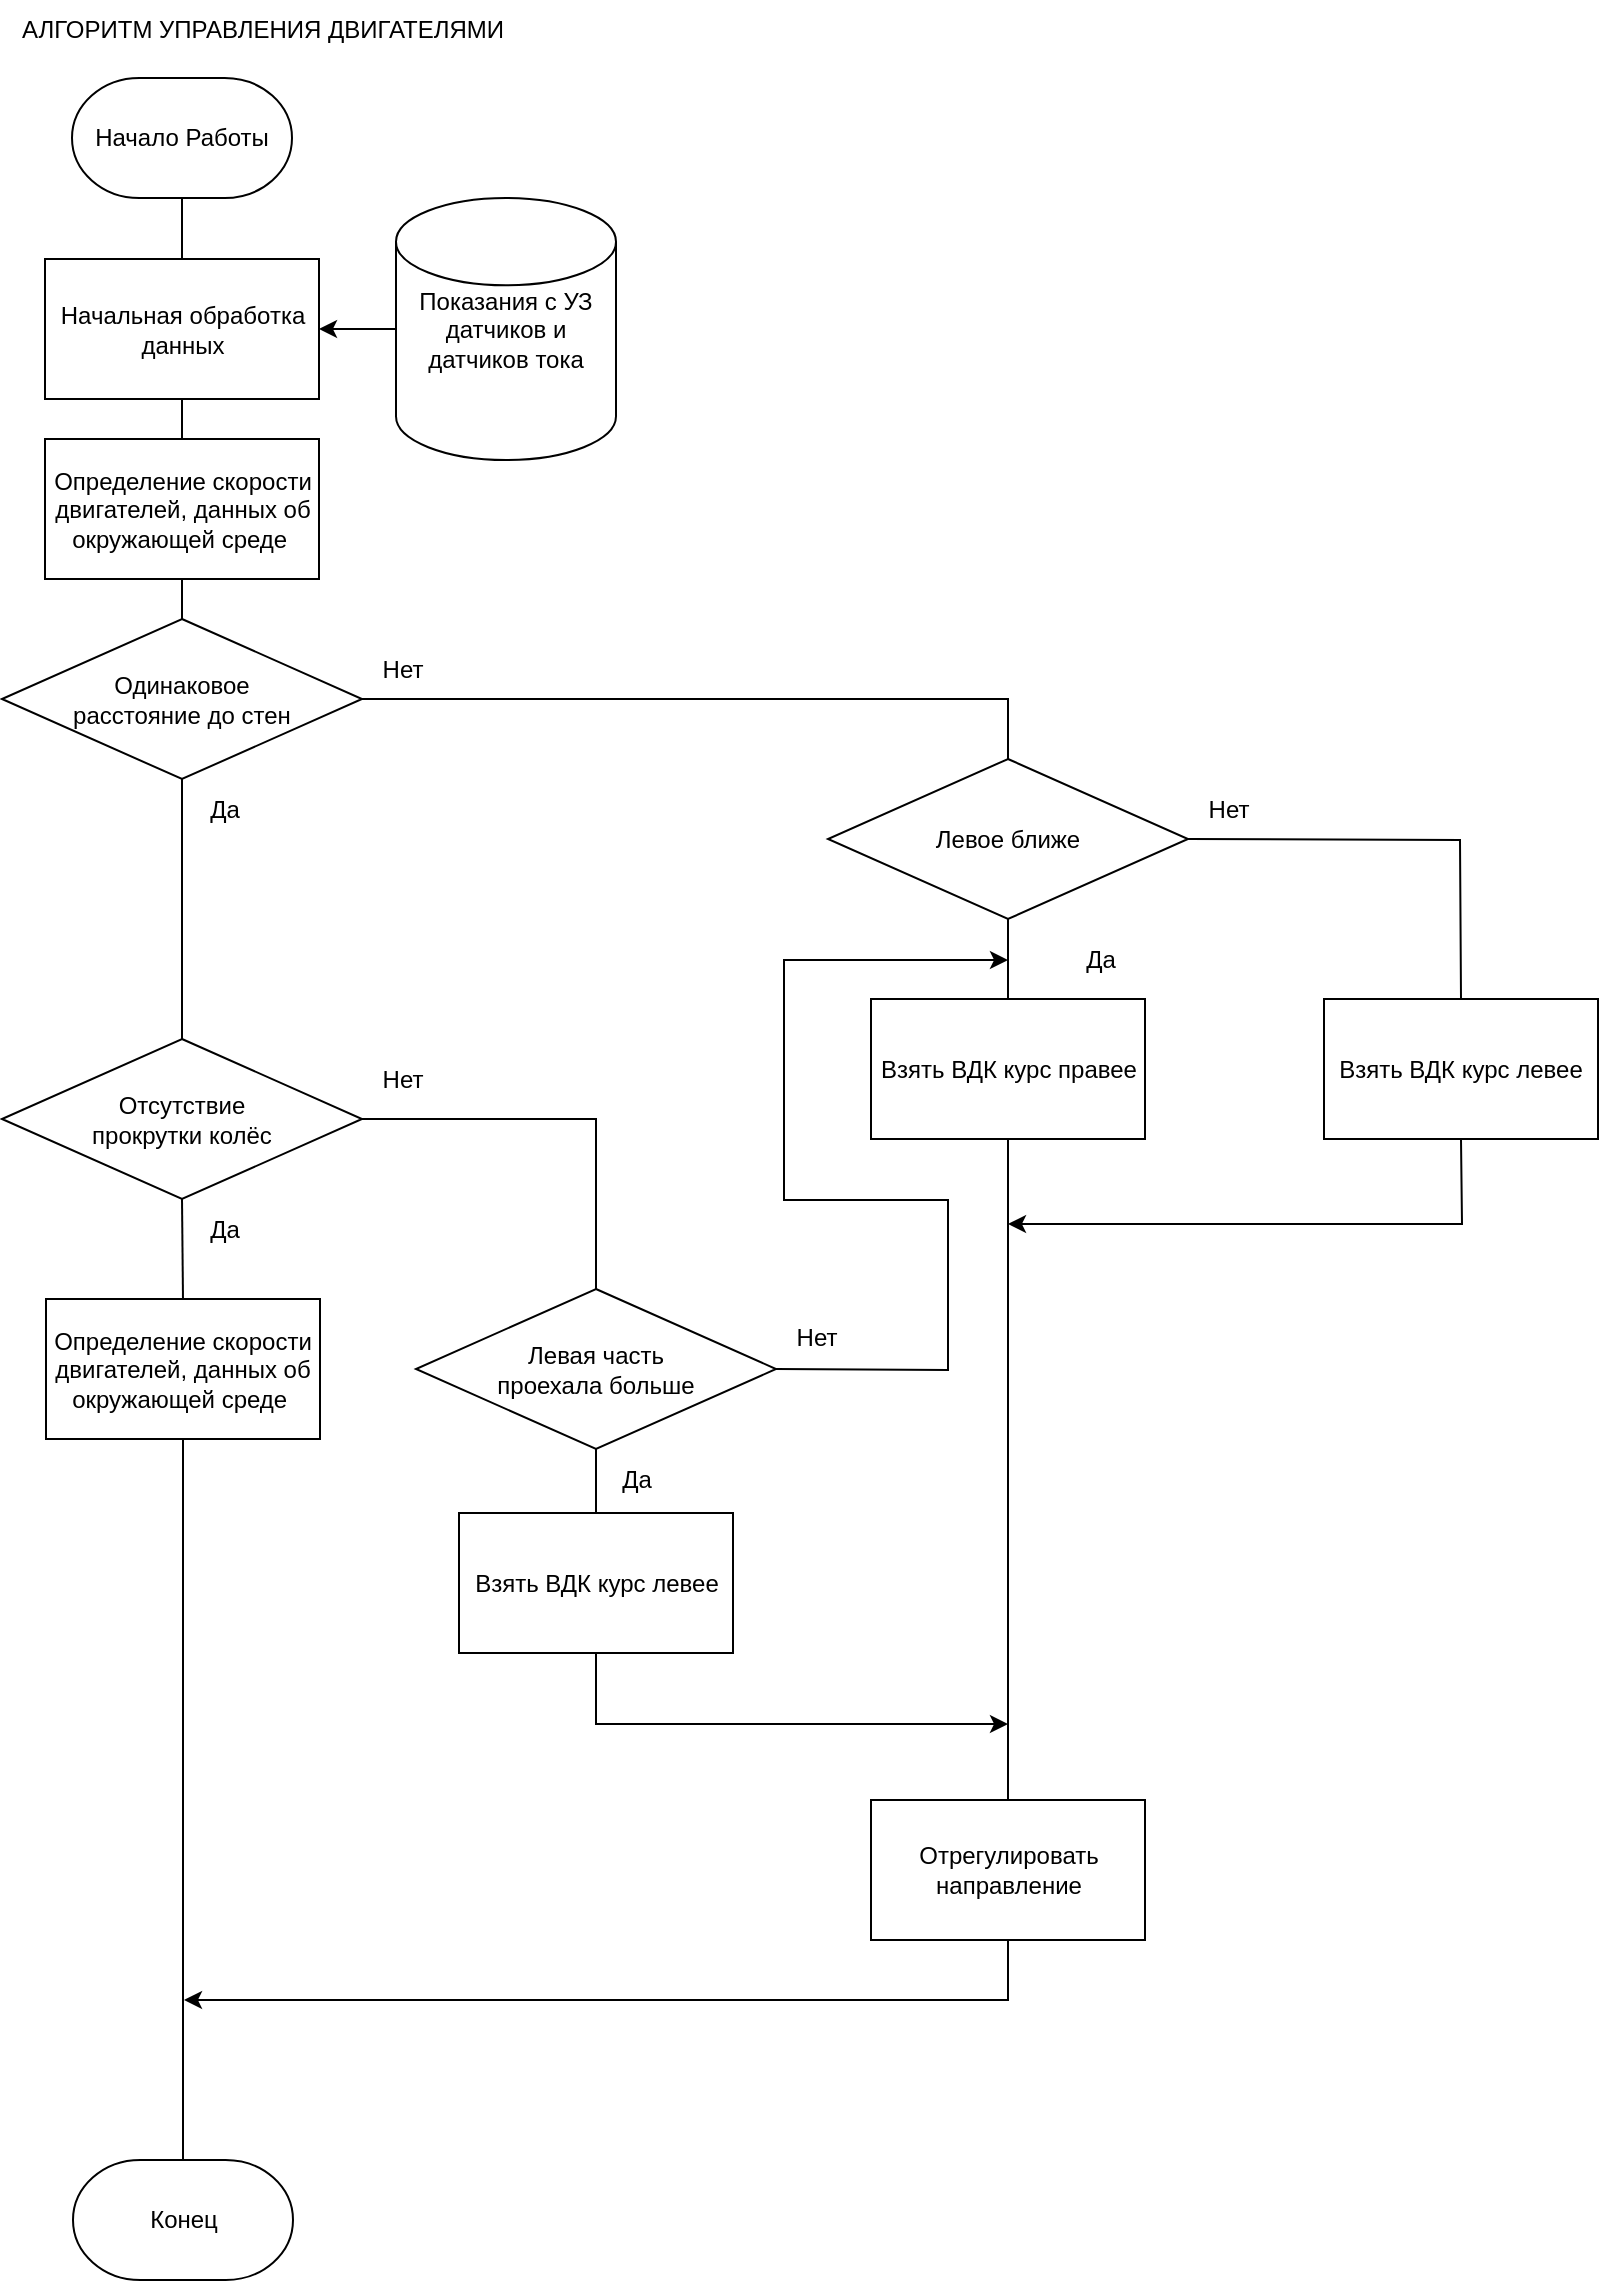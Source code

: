 <mxfile version="20.0.2" type="github">
  <diagram id="5VNmNU1-eSbj-i2qsMjm" name="Page-1">
    <mxGraphModel dx="2336" dy="1197" grid="1" gridSize="10" guides="1" tooltips="1" connect="1" arrows="1" fold="1" page="1" pageScale="1" pageWidth="827" pageHeight="1169" math="0" shadow="0">
      <root>
        <mxCell id="0" />
        <mxCell id="1" parent="0" />
        <mxCell id="HW-MEbfRBlbyZqFct1Ii-1" value="АЛГОРИТМ УПРАВЛЕНИЯ ДВИГАТЕЛЯМИ" style="text;html=1;align=center;verticalAlign=middle;resizable=0;points=[];autosize=1;strokeColor=none;fillColor=none;" vertex="1" parent="1">
          <mxGeometry x="11" y="18" width="260" height="30" as="geometry" />
        </mxCell>
        <mxCell id="HW-MEbfRBlbyZqFct1Ii-2" value="Начальная обработка данных" style="rounded=0;whiteSpace=wrap;html=1;" vertex="1" parent="1">
          <mxGeometry x="32.5" y="147.5" width="137" height="70" as="geometry" />
        </mxCell>
        <mxCell id="HW-MEbfRBlbyZqFct1Ii-3" value="Начало Работы" style="strokeWidth=1;html=1;shape=mxgraph.flowchart.terminator;whiteSpace=wrap;" vertex="1" parent="1">
          <mxGeometry x="46" y="57" width="110" height="60" as="geometry" />
        </mxCell>
        <mxCell id="HW-MEbfRBlbyZqFct1Ii-4" value="" style="endArrow=none;html=1;rounded=0;entryX=0.5;entryY=1;entryDx=0;entryDy=0;entryPerimeter=0;exitX=0.5;exitY=0;exitDx=0;exitDy=0;" edge="1" parent="1" source="HW-MEbfRBlbyZqFct1Ii-2" target="HW-MEbfRBlbyZqFct1Ii-3">
          <mxGeometry width="50" height="50" relative="1" as="geometry">
            <mxPoint x="148" y="277.5" as="sourcePoint" />
            <mxPoint x="198" y="227.5" as="targetPoint" />
          </mxGeometry>
        </mxCell>
        <mxCell id="HW-MEbfRBlbyZqFct1Ii-5" value="Конец" style="strokeWidth=1;html=1;shape=mxgraph.flowchart.terminator;whiteSpace=wrap;" vertex="1" parent="1">
          <mxGeometry x="46.5" y="1098" width="110" height="60" as="geometry" />
        </mxCell>
        <mxCell id="HW-MEbfRBlbyZqFct1Ii-6" style="edgeStyle=orthogonalEdgeStyle;rounded=0;orthogonalLoop=1;jettySize=auto;html=1;entryX=1;entryY=0.5;entryDx=0;entryDy=0;" edge="1" parent="1" source="HW-MEbfRBlbyZqFct1Ii-7" target="HW-MEbfRBlbyZqFct1Ii-2">
          <mxGeometry relative="1" as="geometry">
            <mxPoint x="169.5" y="182" as="targetPoint" />
          </mxGeometry>
        </mxCell>
        <mxCell id="HW-MEbfRBlbyZqFct1Ii-7" value="Показания с УЗ датчиков и датчиков тока" style="strokeWidth=1;html=1;shape=mxgraph.flowchart.database;whiteSpace=wrap;" vertex="1" parent="1">
          <mxGeometry x="208" y="117" width="110" height="131" as="geometry" />
        </mxCell>
        <mxCell id="HW-MEbfRBlbyZqFct1Ii-9" value="Определение скорости двигателей, данных об окружающей среде&amp;nbsp;" style="rounded=0;whiteSpace=wrap;html=1;" vertex="1" parent="1">
          <mxGeometry x="32.5" y="237.5" width="137" height="70" as="geometry" />
        </mxCell>
        <mxCell id="HW-MEbfRBlbyZqFct1Ii-10" value="" style="endArrow=none;html=1;rounded=0;entryX=0.5;entryY=1;entryDx=0;entryDy=0;exitX=0.5;exitY=0;exitDx=0;exitDy=0;" edge="1" parent="1" source="HW-MEbfRBlbyZqFct1Ii-9" target="HW-MEbfRBlbyZqFct1Ii-2">
          <mxGeometry width="50" height="50" relative="1" as="geometry">
            <mxPoint x="178" y="327.5" as="sourcePoint" />
            <mxPoint x="228" y="277.5" as="targetPoint" />
          </mxGeometry>
        </mxCell>
        <mxCell id="HW-MEbfRBlbyZqFct1Ii-11" value="" style="endArrow=none;html=1;rounded=0;entryX=0.5;entryY=1;entryDx=0;entryDy=0;exitX=0.5;exitY=0;exitDx=0;exitDy=0;" edge="1" parent="1" source="HW-MEbfRBlbyZqFct1Ii-13" target="HW-MEbfRBlbyZqFct1Ii-9">
          <mxGeometry width="50" height="50" relative="1" as="geometry">
            <mxPoint x="101" y="327.5" as="sourcePoint" />
            <mxPoint x="488" y="357.5" as="targetPoint" />
          </mxGeometry>
        </mxCell>
        <mxCell id="HW-MEbfRBlbyZqFct1Ii-13" value="Одинаковое &lt;br&gt;расстояние до стен" style="rhombus;whiteSpace=wrap;html=1;" vertex="1" parent="1">
          <mxGeometry x="11" y="327.5" width="180" height="80" as="geometry" />
        </mxCell>
        <mxCell id="HW-MEbfRBlbyZqFct1Ii-19" value="Отсутствие &lt;br&gt;прокрутки колёс" style="rhombus;whiteSpace=wrap;html=1;" vertex="1" parent="1">
          <mxGeometry x="11" y="537.5" width="180" height="80" as="geometry" />
        </mxCell>
        <mxCell id="HW-MEbfRBlbyZqFct1Ii-20" value="" style="endArrow=none;html=1;rounded=0;entryX=0.5;entryY=1;entryDx=0;entryDy=0;exitX=0.5;exitY=0;exitDx=0;exitDy=0;" edge="1" parent="1" source="HW-MEbfRBlbyZqFct1Ii-19" target="HW-MEbfRBlbyZqFct1Ii-13">
          <mxGeometry width="50" height="50" relative="1" as="geometry">
            <mxPoint x="118" y="447.5" as="sourcePoint" />
            <mxPoint x="168" y="397.5" as="targetPoint" />
          </mxGeometry>
        </mxCell>
        <mxCell id="HW-MEbfRBlbyZqFct1Ii-21" value="Да" style="text;html=1;align=center;verticalAlign=middle;resizable=0;points=[];autosize=1;strokeColor=none;fillColor=none;" vertex="1" parent="1">
          <mxGeometry x="102" y="407.5" width="40" height="30" as="geometry" />
        </mxCell>
        <mxCell id="HW-MEbfRBlbyZqFct1Ii-22" value="Нет" style="text;html=1;align=center;verticalAlign=middle;resizable=0;points=[];autosize=1;strokeColor=none;fillColor=none;" vertex="1" parent="1">
          <mxGeometry x="191" y="337.5" width="40" height="30" as="geometry" />
        </mxCell>
        <mxCell id="HW-MEbfRBlbyZqFct1Ii-23" value="Да" style="text;html=1;align=center;verticalAlign=middle;resizable=0;points=[];autosize=1;strokeColor=none;fillColor=none;" vertex="1" parent="1">
          <mxGeometry x="102" y="617.5" width="40" height="30" as="geometry" />
        </mxCell>
        <mxCell id="HW-MEbfRBlbyZqFct1Ii-24" value="Нет" style="text;html=1;align=center;verticalAlign=middle;resizable=0;points=[];autosize=1;strokeColor=none;fillColor=none;" vertex="1" parent="1">
          <mxGeometry x="191" y="542.5" width="40" height="30" as="geometry" />
        </mxCell>
        <mxCell id="HW-MEbfRBlbyZqFct1Ii-25" value="Определение скорости двигателей, данных об окружающей среде&amp;nbsp;" style="rounded=0;whiteSpace=wrap;html=1;" vertex="1" parent="1">
          <mxGeometry x="33" y="667.5" width="137" height="70" as="geometry" />
        </mxCell>
        <mxCell id="HW-MEbfRBlbyZqFct1Ii-26" value="" style="endArrow=none;html=1;rounded=0;entryX=0.5;entryY=1;entryDx=0;entryDy=0;exitX=0.5;exitY=0;exitDx=0;exitDy=0;" edge="1" parent="1" source="HW-MEbfRBlbyZqFct1Ii-25" target="HW-MEbfRBlbyZqFct1Ii-19">
          <mxGeometry width="50" height="50" relative="1" as="geometry">
            <mxPoint x="148" y="677.5" as="sourcePoint" />
            <mxPoint x="198" y="627.5" as="targetPoint" />
          </mxGeometry>
        </mxCell>
        <mxCell id="HW-MEbfRBlbyZqFct1Ii-27" value="" style="endArrow=none;html=1;rounded=0;exitX=1;exitY=0.5;exitDx=0;exitDy=0;entryX=0.5;entryY=0;entryDx=0;entryDy=0;" edge="1" parent="1" source="HW-MEbfRBlbyZqFct1Ii-13" target="HW-MEbfRBlbyZqFct1Ii-28">
          <mxGeometry width="50" height="50" relative="1" as="geometry">
            <mxPoint x="288" y="407.5" as="sourcePoint" />
            <mxPoint x="398" y="367.5" as="targetPoint" />
            <Array as="points">
              <mxPoint x="514" y="367.5" />
            </Array>
          </mxGeometry>
        </mxCell>
        <mxCell id="HW-MEbfRBlbyZqFct1Ii-28" value="Левое ближе" style="rhombus;whiteSpace=wrap;html=1;" vertex="1" parent="1">
          <mxGeometry x="424" y="397.5" width="180" height="80" as="geometry" />
        </mxCell>
        <mxCell id="HW-MEbfRBlbyZqFct1Ii-29" value="Нет" style="text;html=1;align=center;verticalAlign=middle;resizable=0;points=[];autosize=1;strokeColor=none;fillColor=none;" vertex="1" parent="1">
          <mxGeometry x="604" y="407.5" width="40" height="30" as="geometry" />
        </mxCell>
        <mxCell id="HW-MEbfRBlbyZqFct1Ii-30" value="" style="endArrow=none;html=1;rounded=0;entryX=0.5;entryY=0;entryDx=0;entryDy=0;exitX=1;exitY=0.5;exitDx=0;exitDy=0;" edge="1" parent="1" target="HW-MEbfRBlbyZqFct1Ii-41" source="HW-MEbfRBlbyZqFct1Ii-28">
          <mxGeometry width="50" height="50" relative="1" as="geometry">
            <mxPoint x="614" y="467.5" as="sourcePoint" />
            <mxPoint x="811" y="467.5" as="targetPoint" />
            <Array as="points">
              <mxPoint x="740" y="438" />
            </Array>
          </mxGeometry>
        </mxCell>
        <mxCell id="HW-MEbfRBlbyZqFct1Ii-32" value="" style="endArrow=none;html=1;rounded=0;entryX=0.5;entryY=1;entryDx=0;entryDy=0;exitX=0.5;exitY=0;exitDx=0;exitDy=0;" edge="1" parent="1" source="HW-MEbfRBlbyZqFct1Ii-40">
          <mxGeometry width="50" height="50" relative="1" as="geometry">
            <mxPoint x="514" y="527.5" as="sourcePoint" />
            <mxPoint x="514" y="477.5" as="targetPoint" />
          </mxGeometry>
        </mxCell>
        <mxCell id="HW-MEbfRBlbyZqFct1Ii-33" value="Да" style="text;html=1;align=center;verticalAlign=middle;resizable=0;points=[];autosize=1;strokeColor=none;fillColor=none;" vertex="1" parent="1">
          <mxGeometry x="540" y="482.5" width="40" height="30" as="geometry" />
        </mxCell>
        <mxCell id="HW-MEbfRBlbyZqFct1Ii-35" value="Левая часть&lt;br&gt;проехала больше" style="rhombus;whiteSpace=wrap;html=1;" vertex="1" parent="1">
          <mxGeometry x="218" y="662.5" width="180" height="80" as="geometry" />
        </mxCell>
        <mxCell id="HW-MEbfRBlbyZqFct1Ii-36" value="" style="endArrow=none;html=1;rounded=0;exitX=1;exitY=0.5;exitDx=0;exitDy=0;entryX=0.5;entryY=0;entryDx=0;entryDy=0;" edge="1" parent="1" source="HW-MEbfRBlbyZqFct1Ii-19" target="HW-MEbfRBlbyZqFct1Ii-35">
          <mxGeometry width="50" height="50" relative="1" as="geometry">
            <mxPoint x="358" y="577.5" as="sourcePoint" />
            <mxPoint x="408" y="527.5" as="targetPoint" />
            <Array as="points">
              <mxPoint x="308" y="577.5" />
            </Array>
          </mxGeometry>
        </mxCell>
        <mxCell id="HW-MEbfRBlbyZqFct1Ii-40" value="Взять ВДК курс правее" style="rounded=0;whiteSpace=wrap;html=1;" vertex="1" parent="1">
          <mxGeometry x="445.5" y="517.5" width="137" height="70" as="geometry" />
        </mxCell>
        <mxCell id="HW-MEbfRBlbyZqFct1Ii-41" value="Взять ВДК курс левее" style="rounded=0;whiteSpace=wrap;html=1;" vertex="1" parent="1">
          <mxGeometry x="672" y="517.5" width="137" height="70" as="geometry" />
        </mxCell>
        <mxCell id="HW-MEbfRBlbyZqFct1Ii-44" value="" style="endArrow=classic;html=1;rounded=0;exitX=0.5;exitY=1;exitDx=0;exitDy=0;" edge="1" parent="1" source="HW-MEbfRBlbyZqFct1Ii-41">
          <mxGeometry width="50" height="50" relative="1" as="geometry">
            <mxPoint x="731.267" y="587.57" as="sourcePoint" />
            <mxPoint x="514" y="630" as="targetPoint" />
            <Array as="points">
              <mxPoint x="741" y="630" />
            </Array>
          </mxGeometry>
        </mxCell>
        <mxCell id="HW-MEbfRBlbyZqFct1Ii-45" value="Отрегулировать направление" style="rounded=0;whiteSpace=wrap;html=1;" vertex="1" parent="1">
          <mxGeometry x="445.5" y="918" width="137" height="70" as="geometry" />
        </mxCell>
        <mxCell id="HW-MEbfRBlbyZqFct1Ii-46" value="Да" style="text;html=1;align=center;verticalAlign=middle;resizable=0;points=[];autosize=1;strokeColor=none;fillColor=none;" vertex="1" parent="1">
          <mxGeometry x="308" y="742.5" width="40" height="30" as="geometry" />
        </mxCell>
        <mxCell id="HW-MEbfRBlbyZqFct1Ii-47" value="Нет" style="text;html=1;align=center;verticalAlign=middle;resizable=0;points=[];autosize=1;strokeColor=none;fillColor=none;" vertex="1" parent="1">
          <mxGeometry x="398" y="671.5" width="40" height="30" as="geometry" />
        </mxCell>
        <mxCell id="HW-MEbfRBlbyZqFct1Ii-50" value="" style="endArrow=classic;html=1;rounded=0;exitX=1;exitY=0.5;exitDx=0;exitDy=0;" edge="1" parent="1" source="HW-MEbfRBlbyZqFct1Ii-35">
          <mxGeometry width="50" height="50" relative="1" as="geometry">
            <mxPoint x="402" y="702.5" as="sourcePoint" />
            <mxPoint x="514" y="498" as="targetPoint" />
            <Array as="points">
              <mxPoint x="484" y="703" />
              <mxPoint x="484" y="618" />
              <mxPoint x="402" y="618" />
              <mxPoint x="402" y="498" />
            </Array>
          </mxGeometry>
        </mxCell>
        <mxCell id="HW-MEbfRBlbyZqFct1Ii-52" value="Взять ВДК курс левее" style="rounded=0;whiteSpace=wrap;html=1;" vertex="1" parent="1">
          <mxGeometry x="239.5" y="774.5" width="137" height="70" as="geometry" />
        </mxCell>
        <mxCell id="HW-MEbfRBlbyZqFct1Ii-53" value="" style="endArrow=none;html=1;rounded=0;exitX=0.5;exitY=0;exitDx=0;exitDy=0;entryX=0.5;entryY=1;entryDx=0;entryDy=0;" edge="1" parent="1" source="HW-MEbfRBlbyZqFct1Ii-52" target="HW-MEbfRBlbyZqFct1Ii-35">
          <mxGeometry width="50" height="50" relative="1" as="geometry">
            <mxPoint x="300" y="668" as="sourcePoint" />
            <mxPoint x="350" y="618" as="targetPoint" />
          </mxGeometry>
        </mxCell>
        <mxCell id="HW-MEbfRBlbyZqFct1Ii-54" value="" style="endArrow=classic;html=1;rounded=0;exitX=0.5;exitY=1;exitDx=0;exitDy=0;" edge="1" parent="1" source="HW-MEbfRBlbyZqFct1Ii-52">
          <mxGeometry width="50" height="50" relative="1" as="geometry">
            <mxPoint x="312.0" y="844.5" as="sourcePoint" />
            <mxPoint x="514" y="880" as="targetPoint" />
            <Array as="points">
              <mxPoint x="308" y="880" />
            </Array>
          </mxGeometry>
        </mxCell>
        <mxCell id="HW-MEbfRBlbyZqFct1Ii-55" value="" style="endArrow=none;html=1;rounded=0;exitX=0.5;exitY=0;exitDx=0;exitDy=0;exitPerimeter=0;entryX=0.5;entryY=1;entryDx=0;entryDy=0;" edge="1" parent="1" source="HW-MEbfRBlbyZqFct1Ii-5" target="HW-MEbfRBlbyZqFct1Ii-25">
          <mxGeometry width="50" height="50" relative="1" as="geometry">
            <mxPoint x="290" y="928" as="sourcePoint" />
            <mxPoint x="340" y="878" as="targetPoint" />
          </mxGeometry>
        </mxCell>
        <mxCell id="HW-MEbfRBlbyZqFct1Ii-56" value="" style="endArrow=classic;html=1;rounded=0;exitX=0.5;exitY=1;exitDx=0;exitDy=0;" edge="1" parent="1" source="HW-MEbfRBlbyZqFct1Ii-45">
          <mxGeometry width="50" height="50" relative="1" as="geometry">
            <mxPoint x="666" y="988" as="sourcePoint" />
            <mxPoint x="102" y="1018" as="targetPoint" />
            <Array as="points">
              <mxPoint x="514" y="1018" />
            </Array>
          </mxGeometry>
        </mxCell>
        <mxCell id="HW-MEbfRBlbyZqFct1Ii-57" value="" style="endArrow=none;html=1;rounded=0;entryX=0.5;entryY=1;entryDx=0;entryDy=0;exitX=0.5;exitY=0;exitDx=0;exitDy=0;" edge="1" parent="1" source="HW-MEbfRBlbyZqFct1Ii-45" target="HW-MEbfRBlbyZqFct1Ii-40">
          <mxGeometry width="50" height="50" relative="1" as="geometry">
            <mxPoint x="440" y="780" as="sourcePoint" />
            <mxPoint x="490" y="730" as="targetPoint" />
          </mxGeometry>
        </mxCell>
      </root>
    </mxGraphModel>
  </diagram>
</mxfile>
